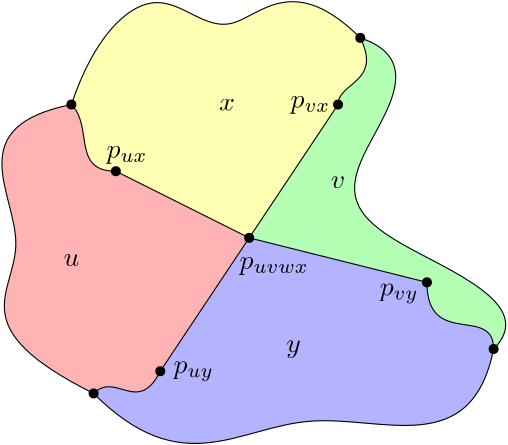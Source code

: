 <?xml version="1.0"?>
<!DOCTYPE ipe SYSTEM "ipe.dtd">
<ipe version="70206" creator="Ipe 7.2.7">
<info created="D:20200430174333" modified="D:20200501230244"/>
<preamble>\usepackage{amsmath}
\usepackage{amssymb}
\usepackage{mathtools}
\usepackage{marvosym}</preamble>
<ipestyle name="basic">
<symbol name="arrow/arc(spx)">
<path stroke="sym-stroke" fill="sym-stroke" pen="sym-pen">
0 0 m
-1 0.333 l
-1 -0.333 l
0 0 l
0 0 l
0 0 l
0 0 l
h
</path>
</symbol>
<symbol name="arrow/farc(spx)">
<path stroke="sym-stroke" fill="white" pen="sym-pen">
0 0 m
-1 0.333 l
-1 -0.333 l
0 0 l
0 0 l
0 0 l
0 0 l
h
</path>
</symbol>
<symbol name="arrow/ptarc(spx)">
<path stroke="sym-stroke" fill="sym-stroke" pen="sym-pen">
0 0 m
-1 0.333 l
-0.8 0 l
-1 -0.333 l
0 0 l
0 0 l
0 0 l
0 0 l
h
</path>
</symbol>
<symbol name="arrow/fptarc(spx)">
<path stroke="sym-stroke" fill="white" pen="sym-pen">
0 0 m
-1 0.333 l
-0.8 0 l
-1 -0.333 l
0 0 l
0 0 l
0 0 l
0 0 l
h
</path>
</symbol>
<symbol name="mark/circle(sx)" transformations="translations">
<path fill="sym-stroke">
0.6 0 0 0.6 0 0 e
0.4 0 0 0.4 0 0 e
</path>
</symbol>
<symbol name="mark/disk(sx)" transformations="translations">
<path fill="sym-stroke">
0.6 0 0 0.6 0 0 e
</path>
</symbol>
<symbol name="mark/fdisk(sfx)" transformations="translations">
<group>
<path fill="sym-fill">
0.5 0 0 0.5 0 0 e
</path>
<path fill="sym-stroke" fillrule="eofill">
0.6 0 0 0.6 0 0 e
0.4 0 0 0.4 0 0 e
</path>
</group>
</symbol>
<symbol name="mark/box(sx)" transformations="translations">
<path fill="sym-stroke" fillrule="eofill">
-0.6 -0.6 m
0.6 -0.6 l
0.6 0.6 l
-0.6 0.6 l
-0.6 -0.6 l
-0.6 -0.6 l
-0.6 -0.6 l
-0.6 -0.6 l
h
-0.4 -0.4 m
0.4 -0.4 l
0.4 0.4 l
-0.4 0.4 l
-0.4 -0.4 l
-0.4 -0.4 l
-0.4 -0.4 l
-0.4 -0.4 l
h
</path>
</symbol>
<symbol name="mark/square(sx)" transformations="translations">
<path fill="sym-stroke">
-0.6 -0.6 m
0.6 -0.6 l
0.6 0.6 l
-0.6 0.6 l
-0.6 -0.6 l
-0.6 -0.6 l
-0.6 -0.6 l
-0.6 -0.6 l
h
</path>
</symbol>
<symbol name="mark/fsquare(sfx)" transformations="translations">
<group>
<path fill="sym-fill">
-0.5 -0.5 m
0.5 -0.5 l
0.5 0.5 l
-0.5 0.5 l
-0.5 -0.5 l
-0.5 -0.5 l
-0.5 -0.5 l
-0.5 -0.5 l
h
</path>
<path fill="sym-stroke" fillrule="eofill">
-0.6 -0.6 m
0.6 -0.6 l
0.6 0.6 l
-0.6 0.6 l
-0.6 -0.6 l
-0.6 -0.6 l
-0.6 -0.6 l
-0.6 -0.6 l
h
-0.4 -0.4 m
0.4 -0.4 l
0.4 0.4 l
-0.4 0.4 l
-0.4 -0.4 l
-0.4 -0.4 l
-0.4 -0.4 l
-0.4 -0.4 l
h
</path>
</group>
</symbol>
<symbol name="mark/cross(sx)" transformations="translations">
<group>
<path fill="sym-stroke">
-0.43 -0.57 m
0.57 0.43 l
0.43 0.57 l
-0.57 -0.43 l
-0.43 -0.57 l
-0.43 -0.57 l
-0.43 -0.57 l
-0.43 -0.57 l
h
</path>
<path fill="sym-stroke">
-0.43 0.57 m
0.57 -0.43 l
0.43 -0.57 l
-0.57 0.43 l
-0.43 0.57 l
-0.43 0.57 l
-0.43 0.57 l
-0.43 0.57 l
h
</path>
</group>
</symbol>
<symbol name="arrow/fnormal(spx)">
<path stroke="sym-stroke" fill="white" pen="sym-pen">
0 0 m
-1 0.333 l
-1 -0.333 l
0 0 l
0 0 l
0 0 l
0 0 l
h
</path>
</symbol>
<symbol name="arrow/pointed(spx)">
<path stroke="sym-stroke" fill="sym-stroke" pen="sym-pen">
0 0 m
-1 0.333 l
-0.8 0 l
-1 -0.333 l
0 0 l
0 0 l
0 0 l
0 0 l
h
</path>
</symbol>
<symbol name="arrow/fpointed(spx)">
<path stroke="sym-stroke" fill="white" pen="sym-pen">
0 0 m
-1 0.333 l
-0.8 0 l
-1 -0.333 l
0 0 l
0 0 l
0 0 l
0 0 l
h
</path>
</symbol>
<symbol name="arrow/linear(spx)">
<path stroke="sym-stroke" pen="sym-pen">
-1 0.333 m
0 0 l
-1 -0.333 l
</path>
</symbol>
<symbol name="arrow/fdouble(spx)">
<path stroke="sym-stroke" fill="white" pen="sym-pen">
0 0 m
-1 0.333 l
-1 -0.333 l
0 0 l
0 0 l
0 0 l
0 0 l
h
-1 0 m
-2 0.333 l
-2 -0.333 l
-1 0 l
-1 0 l
-1 0 l
-1 0 l
h
</path>
</symbol>
<symbol name="arrow/double(spx)">
<path stroke="sym-stroke" fill="sym-stroke" pen="sym-pen">
0 0 m
-1 0.333 l
-1 -0.333 l
0 0 l
0 0 l
0 0 l
0 0 l
h
-1 0 m
-2 0.333 l
-2 -0.333 l
-1 0 l
-1 0 l
-1 0 l
-1 0 l
h
</path>
</symbol>
<pen name="heavier" value="0.8"/>
<pen name="fat" value="1.2"/>
<pen name="ultrafat" value="2"/>
<pen name="vertex" value="20"/>
<pen name="boundary" value="20"/>
<symbolsize name="large" value="5"/>
<symbolsize name="small" value="2"/>
<symbolsize name="tiny" value="1.1"/>
<arrowsize name="large" value="10"/>
<arrowsize name="small" value="5"/>
<arrowsize name="tiny" value="3"/>
<color name="flatred" value="1 0.7 0.7"/>
<color name="flatgreen" value="0.7 1 0.7"/>
<color name="flatblue" value="0.7 0.7 1"/>
<color name="flatyellow" value="1 1 0.7"/>
<color name="flatorange" value="1 0.85 0.7"/>
<color name="flatcyan" value="0.7 1 1"/>
<color name="flatdarkgray" value="0.7"/>
<color name="flatgray" value="0.8"/>
<color name="flatlightgray" value="0.9"/>
<dashstyle name="dashed" value="[4] 0"/>
<dashstyle name="dotted" value="[1 3] 0"/>
<dashstyle name="dash dotted" value="[4 2 1 2] 0"/>
<dashstyle name="dash dot dotted" value="[4 2 1 2 1 2] 0"/>
<textsize name="large" value="\large"/>
<textsize name="Large" value="\Large"/>
<textsize name="LARGE" value="\LARGE"/>
<textsize name="huge" value="\huge"/>
<textsize name="Huge" value="\Huge"/>
<textsize name="small" value="\small"/>
<textsize name="footnote" value="\footnotesize"/>
<textsize name="tiny" value="\tiny"/>
<textstyle name="center" begin="\begin{center}" end="\end{center}"/>
<textstyle name="itemize" begin="\begin{itemize}" end="\end{itemize}"/>
<textstyle name="item" begin="\begin{itemize}\item{}" end="\end{itemize}"/>
<gridsize name="4 pts" value="4"/>
<gridsize name="8 pts (~3 mm)" value="8"/>
<gridsize name="16 pts (~6 mm)" value="16"/>
<anglesize name="60 deg" value="60"/>
<anglesize name="45 deg" value="45"/>
<anglesize name="30 deg" value="30"/>
<anglesize name="22.5 deg" value="22.5"/>
<anglesize name="15 deg" value="15"/>
<opacity name="10%" value="0.1"/>
<opacity name="30%" value="0.3"/>
<opacity name="50%" value="0.5"/>
<opacity name="75%" value="0.75"/>
<layout paper="640 480" origin="0 0" frame="640 480"/>
<tiling name="falling" angle="-60" step="4" width="1"/>
<tiling name="rising" angle="30" step="4" width="1"/>
</ipestyle>
<page>
<layer name="faces_before"/>
<layer name="vertices_before"/>
<layer name="boundaries_before"/>
<layer name="labels_before"/>
<layer name="construction"/>
<layer name="faces_after"/>
<layer name="vertices_after"/>
<layer name="boundaries_after"/>
<layer name="labels_after"/>
<layer name="guides"/>
<view layers="faces_before vertices_before boundaries_before labels_before" active="boundaries_after"/>
<view layers="faces_before vertices_before boundaries_before labels_before construction" active="boundaries_after"/>
<view layers="faces_after vertices_after boundaries_after labels_after guides" active="guides"/>
<path layer="faces_after" fill="flatgreen">
160 432 m
184 424
152 384
160 360
224 336
208 320 c
208 336
184 320
184 344 c
143.465 369.071 l
152 408 l
152 416
168 416
160 432 c
h
</path>
<path fill="flatyellow">
72 384 m
79.7106 349.302 l
120 360 l
143.465 369.071 l
152 408 l
152 416
168 416
160 432 c
136 456
112 424
88 456
64 432
56 408 c
64 400
56 384
72 384 c
h
</path>
<path fill="flatblue">
143.465 369.071 m
120 360 l
79.7106 349.302 l
88 312 l
80 296
72 312
64 304 c
96 272
136 312
200 280
208 320 c
208 336
184 320
184 344 c
h
</path>
<path fill="flatred">
88 312 m
80 296
72 312
64 304 c
16 328
56 352
16 400
56 408 c
64 400
56 384
72 384 c
79.7106 349.302 l
h
</path>
<path layer="faces_before" fill="flatgreen">
160 432 m
184 424
152 384
160 360
224 336
208 320 c
208 336
184 320
184 344 c
120 360 l
152 408 l
152 416
168 416
160 432 c
h
</path>
<path fill="flatyellow">
72 384 m
120 360 l
152 408 l
152 416
168 416
160 432 c
136 456
112 424
88 456
64 432
56 408 c
64 400
56 384
72 384 c
h
</path>
<path fill="flatblue">
120 360 m
88 312 l
80 296
72 312
64 304 c
96 272
136 312
200 280
208 320 c
208 336
184 320
184 344 c
h
</path>
<path fill="flatred">
88 312 m
80 296
72 312
64 304 c
16 328
56 352
16 400
56 408 c
64 400
56 384
72 384 c
120 360 l
h
</path>
<use layer="vertices_before" matrix="1 0 0 1 -328 40" name="mark/disk(sx)" pos="448 320" size="normal" stroke="black"/>
<use matrix="1 0 0 1 -328 40" name="mark/disk(sx)" pos="480 368" size="normal" stroke="black"/>
<use matrix="1 0 0 1 -328 40" name="mark/disk(sx)" pos="512 304" size="normal" stroke="black"/>
<use matrix="1 0 0 1 -328 40" name="mark/disk(sx)" pos="536 280" size="normal" stroke="black"/>
<use matrix="1 0 0 1 -328 40" name="mark/disk(sx)" pos="488 392" size="normal" stroke="black"/>
<use matrix="1 0 0 1 -328 40" name="mark/disk(sx)" pos="400 344" size="normal" stroke="black"/>
<use matrix="1 0 0 1 -328 40" name="mark/disk(sx)" pos="416 272" size="normal" stroke="black"/>
<use matrix="1 0 0 1 -328 40" name="mark/disk(sx)" pos="392 264" size="normal" stroke="black"/>
<path layer="construction" matrix="1 0 0 1 -328 40" stroke="black" dash="dashed">
512 304 m
480 368 l
</path>
<use layer="vertices_before" matrix="1 0 0 1 -328 40" name="mark/disk(sx)" pos="384 368" size="normal" stroke="black"/>
<use layer="vertices_after" matrix="1 0 0 1 -328 40" name="mark/disk(sx)" pos="471.465 329.071" size="normal" stroke="black"/>
<use layer="construction" matrix="1 0 0 1 -328 40" name="mark/disk(sx)" pos="494.929 338.141" size="small" stroke="black"/>
<path matrix="1 0 0 1 -328 40" stroke="black" dash="dashed">
400 344 m
416 272 l
</path>
<use matrix="1 0 0 1 -328 40" name="mark/disk(sx)" pos="407.711 309.302" size="small" stroke="black"/>
<path layer="boundaries_before" matrix="1 0 0 1 -328 40" stroke="black">
400 344 m
448 320 l
448 320 m
416 272 l
448 320 m
480 368 l
448 320 m
512 304 l
480 368 m
480 376
496 376
488 392 c
512 304 m
512 280
536 296
536 280 c
416 272 m
408 256
400 272
392 264 c
400 344 m
384 344
392 360
384 368 c
384 368 m
392 392
416 416
440 384
464 416
488 392 c
488 392 m
512 384
480 344
488 320
552 296
536 280 c
536 280 m
528 240
464 272
424 232
392 264 c
392 264 m
344 288
384 312
344 360
384 368 c
</path>
<path layer="construction" stroke="black" dash="dotted">
120 360 m
166.929 378.141 l
</path>
<path stroke="black" dash="dotted">
120 360 m
79.7106 349.302 l
</path>
<use layer="vertices_after" matrix="1 0 0 1 -328 40" name="mark/disk(sx)" pos="448 320" size="normal" stroke="black"/>
<use matrix="1 0 0 1 -328 40" name="mark/disk(sx)" pos="480 368" size="normal" stroke="black"/>
<use matrix="1 0 0 1 -328 40" name="mark/disk(sx)" pos="512 304" size="normal" stroke="black"/>
<use matrix="1 0 0 1 -328 40" name="mark/disk(sx)" pos="536 280" size="normal" stroke="black"/>
<use matrix="1 0 0 1 -328 40" name="mark/disk(sx)" pos="488 392" size="normal" stroke="black"/>
<use matrix="1 0 0 1 -328 40" name="mark/disk(sx)" pos="400 344" size="normal" stroke="black"/>
<use matrix="1 0 0 1 -328 40" name="mark/disk(sx)" pos="416 272" size="normal" stroke="black"/>
<use matrix="1 0 0 1 -328 40" name="mark/disk(sx)" pos="392 264" size="normal" stroke="black"/>
<use matrix="1 0 0 1 -328 40" name="mark/disk(sx)" pos="384 368" size="normal" stroke="black"/>
<use name="mark/disk(sx)" pos="79.7106 349.302" size="normal" stroke="black"/>
<path layer="boundaries_after" stroke="black">
152 408 m
152 416
168 416
160 432 c
184 344 m
184 320
208 336
208 320 c
88 312 m
80 296
72 312
64 304 c
72 384 m
56 384
64 400
56 408 c
56 408 m
64 432
88 456
112 424
136 456
160 432 c
160 432 m
184 424
152 384
160 360
224 336
208 320 c
208 320 m
200 280
136 312
96 272
64 304 c
64 304 m
16 328
56 352
16 400
56 408 c
72 384 m
79.7106 349.302 l
88 312 l
152 408 m
143.465 369.071 l
184 344 l
79.7106 349.302 m
120 360 l
143.465 369.071 l
</path>
<text layer="labels_after" matrix="1 0 0 1 -192 -40" transformations="translations" pos="248 392" stroke="black" type="label" width="5.703" height="4.289" depth="0" halign="center" valign="center" style="math">u</text>
<text matrix="1 0 0 1 -128 -12" transformations="translations" pos="280 392" stroke="black" type="label" width="5.187" height="4.289" depth="0" halign="center" valign="center" style="math">v</text>
<text matrix="1 0 0 1 -144 24" transformations="translations" pos="256 384" stroke="black" type="label" width="5.694" height="4.289" depth="0" halign="center" valign="center" style="math">x</text>
<text matrix="1 0 0 1 -128 -64" transformations="translations" pos="264 384" stroke="black" type="label" width="5.242" height="4.297" depth="1.93" halign="center" valign="center" style="math">y</text>
<text matrix="1 0 0 1 -152 -16" transformations="translations" pos="281 366" stroke="black" type="label" width="24.925" height="4.297" depth="1.93" halign="center" valign="center" style="math">p_{uvwx}</text>
<text matrix="1 0 0 1 -244 8" transformations="translations" pos="320 382" stroke="black" type="label" width="14.739" height="4.297" depth="1.93" halign="center" valign="center" style="math">p_{ux}</text>
<text matrix="1 0 0 1 -216 -56" transformations="translations" pos="316 368" stroke="black" type="label" width="14.512" height="4.29" depth="2.85" halign="center" valign="center" style="math">p_{uy}</text>
<text matrix="1 0 0 1 -192 64" transformations="translations" pos="334 344" stroke="black" type="label" width="14.264" height="4.297" depth="1.93" halign="center" valign="center" style="math">p_{vx}</text>
<text matrix="1 0 0 1 -152 12" transformations="translations" pos="326 328" stroke="black" type="label" width="14.037" height="4.29" depth="2.85" halign="center" valign="center" style="math">p_{vy}</text>
<text layer="labels_before" matrix="1 0 0 1 -192 -40" transformations="translations" pos="248 392" stroke="black" type="label" width="5.703" height="4.289" depth="0" halign="center" valign="center" style="math">u</text>
<text matrix="1 0 0 1 -128 -12" transformations="translations" pos="280 392" stroke="black" type="label" width="5.187" height="4.289" depth="0" halign="center" valign="center" style="math">v</text>
<text matrix="1 0 0 1 -144 24" transformations="translations" pos="256 384" stroke="black" type="label" width="5.694" height="4.289" depth="0" halign="center" valign="center" style="math">x</text>
<text matrix="1 0 0 1 -128 -64" transformations="translations" pos="264 384" stroke="black" type="label" width="5.242" height="4.297" depth="1.93" halign="center" valign="center" style="math">y</text>
<text matrix="1 0 0 1 -152 -16" transformations="translations" pos="281 366" stroke="black" type="label" width="24.925" height="4.297" depth="1.93" halign="center" valign="center" style="math">p_{uvwx}</text>
<text matrix="1 0 0 1 -244 8" transformations="translations" pos="320 382" stroke="black" type="label" width="14.739" height="4.297" depth="1.93" halign="center" valign="center" style="math">p_{ux}</text>
<text matrix="1 0 0 1 -216 -56" transformations="translations" pos="316 368" stroke="black" type="label" width="14.512" height="4.29" depth="2.85" halign="center" valign="center" style="math">p_{uy}</text>
<text matrix="1 0 0 1 -192 64" transformations="translations" pos="334 344" stroke="black" type="label" width="14.264" height="4.297" depth="1.93" halign="center" valign="center" style="math">p_{vx}</text>
<text matrix="1 0 0 1 -152 12" transformations="translations" pos="326 328" stroke="black" type="label" width="14.037" height="4.29" depth="2.85" halign="center" valign="center" style="math">p_{vy}</text>
<path layer="guides" stroke="black" dash="dotted">
72 384 m
120 360 l
152 408 l
</path>
<path stroke="black" dash="dotted">
88 312 m
120 360 l
184 344 l
</path>
</page>
</ipe>
